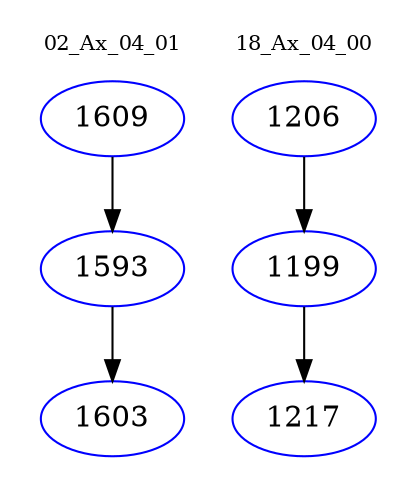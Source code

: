 digraph{
subgraph cluster_0 {
color = white
label = "02_Ax_04_01";
fontsize=10;
T0_1609 [label="1609", color="blue"]
T0_1609 -> T0_1593 [color="black"]
T0_1593 [label="1593", color="blue"]
T0_1593 -> T0_1603 [color="black"]
T0_1603 [label="1603", color="blue"]
}
subgraph cluster_1 {
color = white
label = "18_Ax_04_00";
fontsize=10;
T1_1206 [label="1206", color="blue"]
T1_1206 -> T1_1199 [color="black"]
T1_1199 [label="1199", color="blue"]
T1_1199 -> T1_1217 [color="black"]
T1_1217 [label="1217", color="blue"]
}
}

